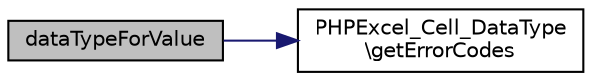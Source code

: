digraph "dataTypeForValue"
{
  edge [fontname="Helvetica",fontsize="10",labelfontname="Helvetica",labelfontsize="10"];
  node [fontname="Helvetica",fontsize="10",shape=record];
  rankdir="LR";
  Node8 [label="dataTypeForValue",height=0.2,width=0.4,color="black", fillcolor="grey75", style="filled", fontcolor="black"];
  Node8 -> Node9 [color="midnightblue",fontsize="10",style="solid",fontname="Helvetica"];
  Node9 [label="PHPExcel_Cell_DataType\l\\getErrorCodes",height=0.2,width=0.4,color="black", fillcolor="white", style="filled",URL="$class_p_h_p_excel___cell___data_type.html#ad1d6c60806448503d9b9159e2846e16c"];
}
